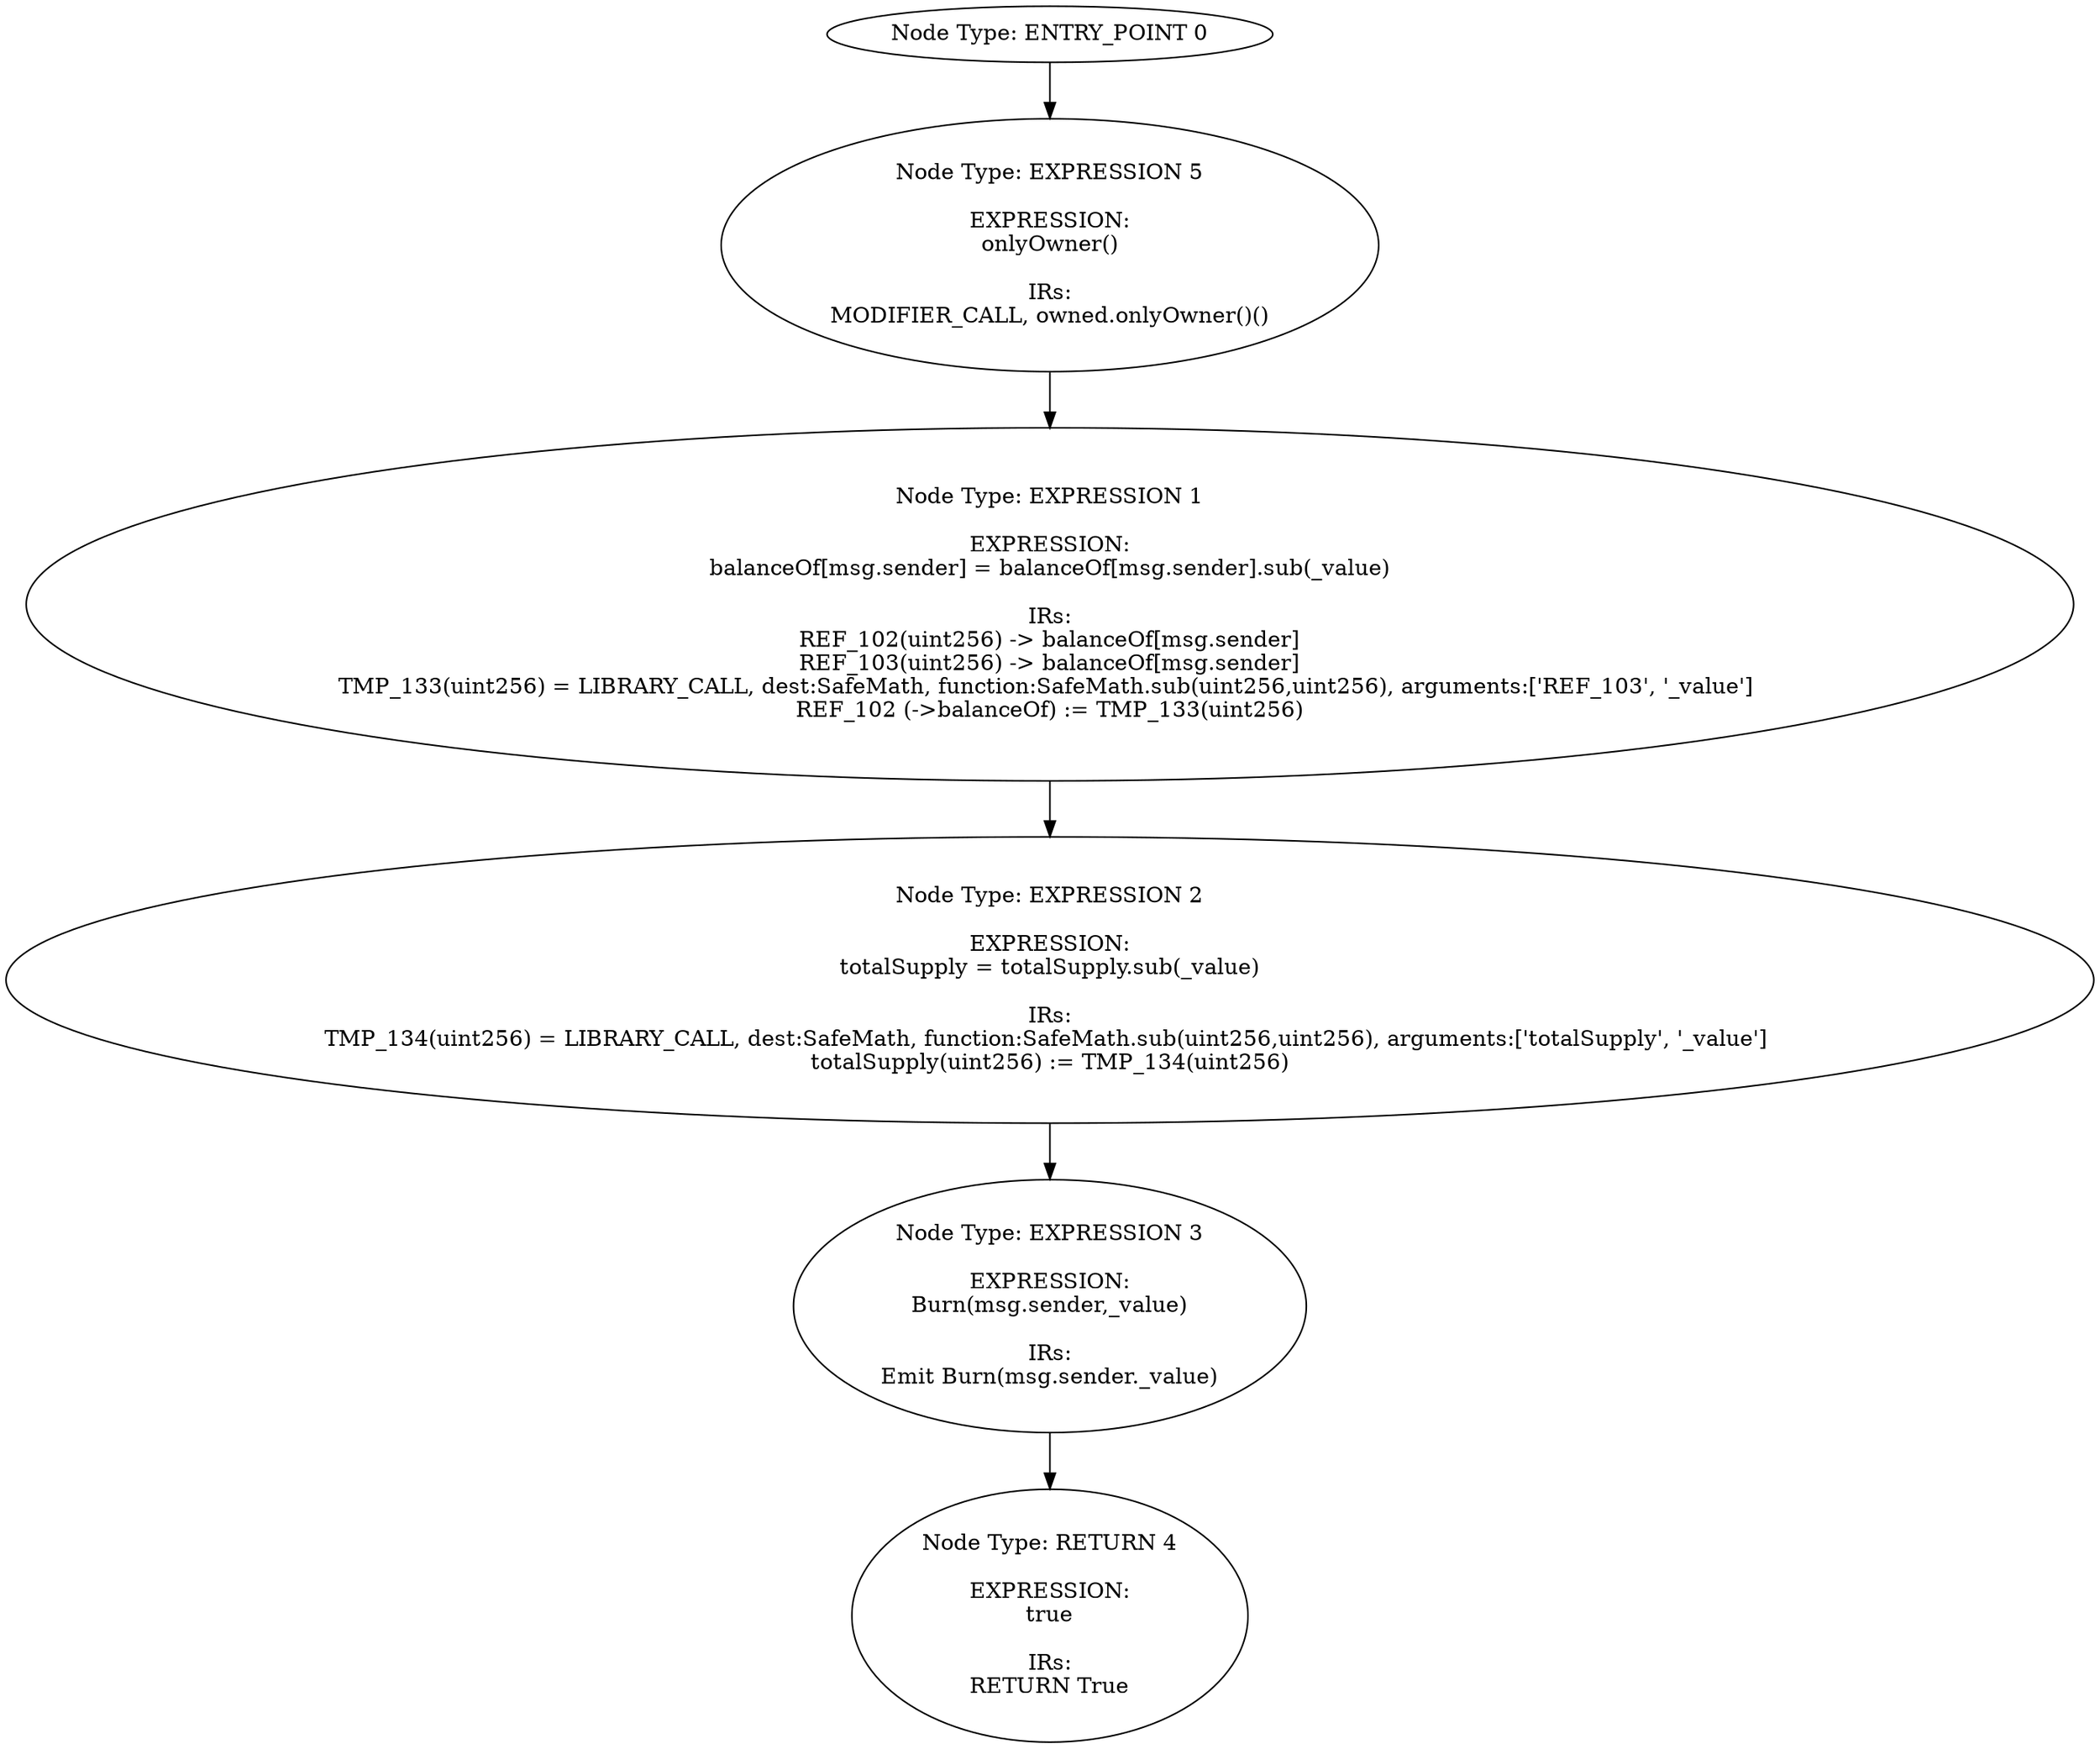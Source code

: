 digraph{
0[label="Node Type: ENTRY_POINT 0
"];
0->5;
1[label="Node Type: EXPRESSION 1

EXPRESSION:
balanceOf[msg.sender] = balanceOf[msg.sender].sub(_value)

IRs:
REF_102(uint256) -> balanceOf[msg.sender]
REF_103(uint256) -> balanceOf[msg.sender]
TMP_133(uint256) = LIBRARY_CALL, dest:SafeMath, function:SafeMath.sub(uint256,uint256), arguments:['REF_103', '_value'] 
REF_102 (->balanceOf) := TMP_133(uint256)"];
1->2;
2[label="Node Type: EXPRESSION 2

EXPRESSION:
totalSupply = totalSupply.sub(_value)

IRs:
TMP_134(uint256) = LIBRARY_CALL, dest:SafeMath, function:SafeMath.sub(uint256,uint256), arguments:['totalSupply', '_value'] 
totalSupply(uint256) := TMP_134(uint256)"];
2->3;
3[label="Node Type: EXPRESSION 3

EXPRESSION:
Burn(msg.sender,_value)

IRs:
Emit Burn(msg.sender._value)"];
3->4;
4[label="Node Type: RETURN 4

EXPRESSION:
true

IRs:
RETURN True"];
5[label="Node Type: EXPRESSION 5

EXPRESSION:
onlyOwner()

IRs:
MODIFIER_CALL, owned.onlyOwner()()"];
5->1;
}

